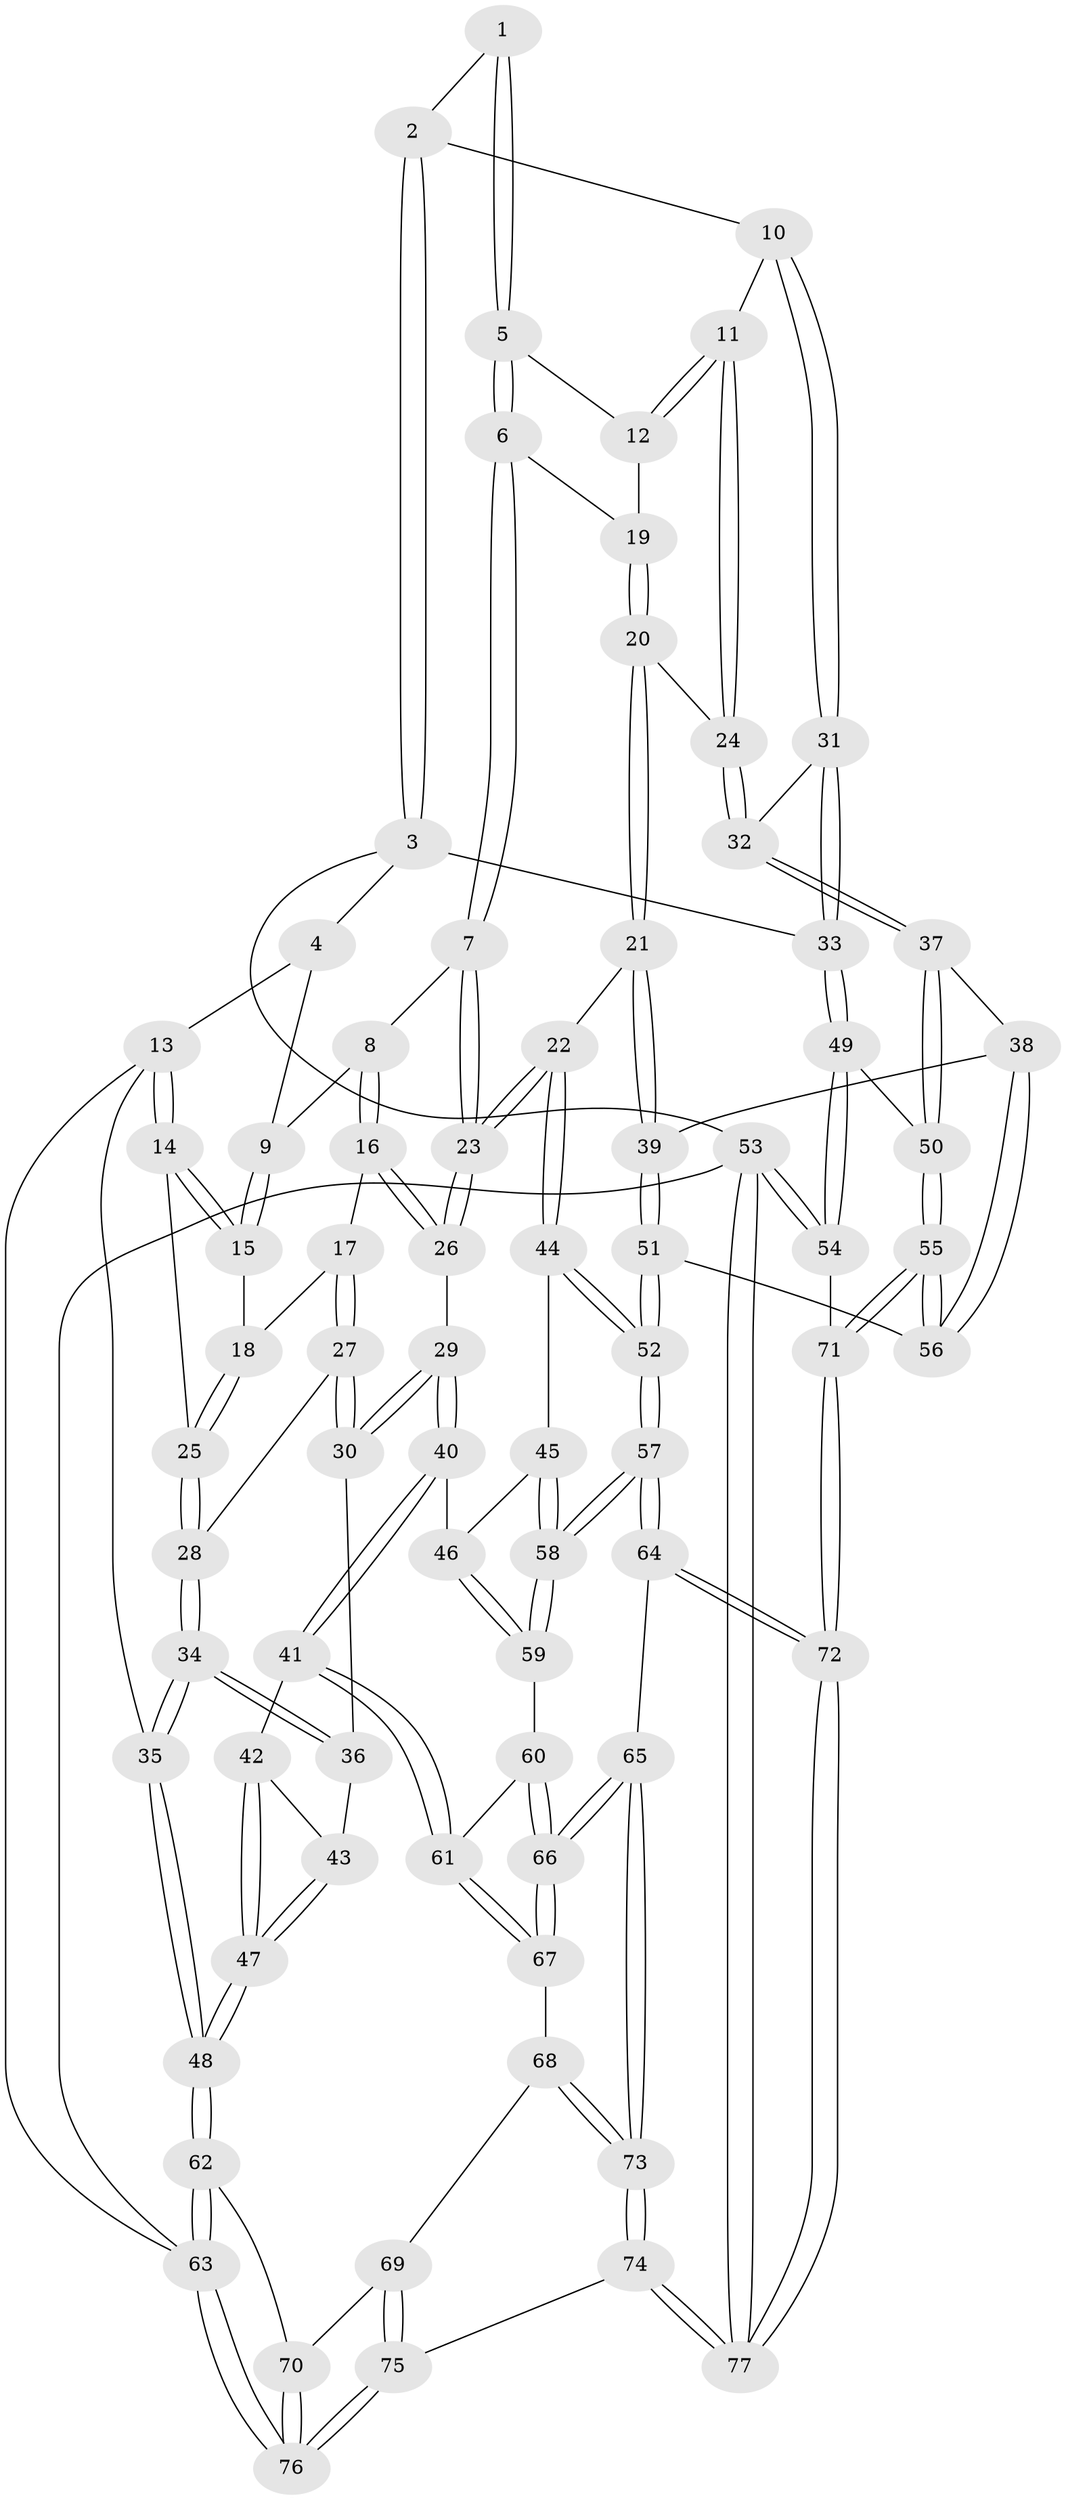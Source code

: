 // Generated by graph-tools (version 1.1) at 2025/27/03/09/25 03:27:16]
// undirected, 77 vertices, 189 edges
graph export_dot {
graph [start="1"]
  node [color=gray90,style=filled];
  1 [pos="+0.7690118392542188+0"];
  2 [pos="+0.9282301080664386+0.03678962061542719"];
  3 [pos="+1+0.22149011454794343"];
  4 [pos="+0.7567195361847948+0"];
  5 [pos="+0.7670245067603183+0"];
  6 [pos="+0.5433461509509522+0.1828286481284422"];
  7 [pos="+0.5079252860291114+0.18930126115256726"];
  8 [pos="+0.40826209153291515+0.0886224148114192"];
  9 [pos="+0.38258011060334685+0"];
  10 [pos="+0.9355785957062362+0.24834476016594564"];
  11 [pos="+0.9202925245712741+0.24650799775997995"];
  12 [pos="+0.7679650278673975+0.13676076050694919"];
  13 [pos="+0+0"];
  14 [pos="+0+0"];
  15 [pos="+0+0"];
  16 [pos="+0.29082865935145835+0.21703282161130819"];
  17 [pos="+0.26429909036132765+0.221518017703277"];
  18 [pos="+0.12470605883144036+0.13774107437238065"];
  19 [pos="+0.7126651855818923+0.18413656576825316"];
  20 [pos="+0.6897363436979806+0.4033261765625786"];
  21 [pos="+0.603593632629458+0.43890062362100485"];
  22 [pos="+0.5202364119848466+0.41590857711127116"];
  23 [pos="+0.5179061816315231+0.4103262736231285"];
  24 [pos="+0.73912912724923+0.4098036578417809"];
  25 [pos="+0.10563021094682398+0.30607208999331365"];
  26 [pos="+0.33184319616651714+0.31139673776434024"];
  27 [pos="+0.14543603379967943+0.3524839106342513"];
  28 [pos="+0.10985785377947893+0.3432661833796224"];
  29 [pos="+0.22995485098133558+0.45669195588873585"];
  30 [pos="+0.22159723570099626+0.451359718309056"];
  31 [pos="+1+0.3088496668376889"];
  32 [pos="+0.8499947380910867+0.49726596309445487"];
  33 [pos="+1+0.30801771337395634"];
  34 [pos="+0+0.41294153764834174"];
  35 [pos="+0+0.4136461252538344"];
  36 [pos="+0.07296216647113418+0.5157304114217806"];
  37 [pos="+0.8538493440854216+0.5363806548432308"];
  38 [pos="+0.7513195452626636+0.5886259343250232"];
  39 [pos="+0.6370366459146334+0.5653086152793159"];
  40 [pos="+0.24681321912955329+0.4794979968162081"];
  41 [pos="+0.15103447195679018+0.6706486668194762"];
  42 [pos="+0.14424242823437936+0.6682931831907271"];
  43 [pos="+0.0857662089719085+0.5469939990479922"];
  44 [pos="+0.41828152819240055+0.5089887191342268"];
  45 [pos="+0.4071416084826585+0.5131543409337654"];
  46 [pos="+0.3853773812870427+0.5206452975225193"];
  47 [pos="+0+0.670359044108883"];
  48 [pos="+0+0.6741968277162167"];
  49 [pos="+1+0.638506695320028"];
  50 [pos="+0.9000327754961286+0.6252511087707002"];
  51 [pos="+0.617305668091056+0.7317728341335797"];
  52 [pos="+0.5615227306587877+0.7630062110376271"];
  53 [pos="+1+1"];
  54 [pos="+1+0.7637940933860496"];
  55 [pos="+0.8044590101428661+0.7722718867787569"];
  56 [pos="+0.7699472834131194+0.7589696168420645"];
  57 [pos="+0.5154603394182258+0.8161174972915286"];
  58 [pos="+0.4476846588768644+0.7306853041098383"];
  59 [pos="+0.35312288820620913+0.6233230328490601"];
  60 [pos="+0.3117843053922311+0.6692315305165375"];
  61 [pos="+0.16491823155977445+0.6901846138062536"];
  62 [pos="+0+0.877961484935108"];
  63 [pos="+0+1"];
  64 [pos="+0.5076577243060639+0.830522595665009"];
  65 [pos="+0.4249825447876616+0.8992497266373021"];
  66 [pos="+0.3950097265428848+0.8733171550558726"];
  67 [pos="+0.17259133649993644+0.7715788058031525"];
  68 [pos="+0.1420138385131686+0.8164113134814267"];
  69 [pos="+0.1264556454166257+0.8342861779511518"];
  70 [pos="+0.050387891565553726+0.8690024028296532"];
  71 [pos="+0.846326498363437+0.8530979905370382"];
  72 [pos="+0.8167449050858104+1"];
  73 [pos="+0.38431023427487637+1"];
  74 [pos="+0.3590270495167111+1"];
  75 [pos="+0.31417406956207655+1"];
  76 [pos="+0.23885127297530004+1"];
  77 [pos="+0.8620123970326872+1"];
  1 -- 2;
  1 -- 5;
  1 -- 5;
  2 -- 3;
  2 -- 3;
  2 -- 10;
  3 -- 4;
  3 -- 33;
  3 -- 53;
  4 -- 9;
  4 -- 13;
  5 -- 6;
  5 -- 6;
  5 -- 12;
  6 -- 7;
  6 -- 7;
  6 -- 19;
  7 -- 8;
  7 -- 23;
  7 -- 23;
  8 -- 9;
  8 -- 16;
  8 -- 16;
  9 -- 15;
  9 -- 15;
  10 -- 11;
  10 -- 31;
  10 -- 31;
  11 -- 12;
  11 -- 12;
  11 -- 24;
  11 -- 24;
  12 -- 19;
  13 -- 14;
  13 -- 14;
  13 -- 35;
  13 -- 63;
  14 -- 15;
  14 -- 15;
  14 -- 25;
  15 -- 18;
  16 -- 17;
  16 -- 26;
  16 -- 26;
  17 -- 18;
  17 -- 27;
  17 -- 27;
  18 -- 25;
  18 -- 25;
  19 -- 20;
  19 -- 20;
  20 -- 21;
  20 -- 21;
  20 -- 24;
  21 -- 22;
  21 -- 39;
  21 -- 39;
  22 -- 23;
  22 -- 23;
  22 -- 44;
  22 -- 44;
  23 -- 26;
  23 -- 26;
  24 -- 32;
  24 -- 32;
  25 -- 28;
  25 -- 28;
  26 -- 29;
  27 -- 28;
  27 -- 30;
  27 -- 30;
  28 -- 34;
  28 -- 34;
  29 -- 30;
  29 -- 30;
  29 -- 40;
  29 -- 40;
  30 -- 36;
  31 -- 32;
  31 -- 33;
  31 -- 33;
  32 -- 37;
  32 -- 37;
  33 -- 49;
  33 -- 49;
  34 -- 35;
  34 -- 35;
  34 -- 36;
  34 -- 36;
  35 -- 48;
  35 -- 48;
  36 -- 43;
  37 -- 38;
  37 -- 50;
  37 -- 50;
  38 -- 39;
  38 -- 56;
  38 -- 56;
  39 -- 51;
  39 -- 51;
  40 -- 41;
  40 -- 41;
  40 -- 46;
  41 -- 42;
  41 -- 61;
  41 -- 61;
  42 -- 43;
  42 -- 47;
  42 -- 47;
  43 -- 47;
  43 -- 47;
  44 -- 45;
  44 -- 52;
  44 -- 52;
  45 -- 46;
  45 -- 58;
  45 -- 58;
  46 -- 59;
  46 -- 59;
  47 -- 48;
  47 -- 48;
  48 -- 62;
  48 -- 62;
  49 -- 50;
  49 -- 54;
  49 -- 54;
  50 -- 55;
  50 -- 55;
  51 -- 52;
  51 -- 52;
  51 -- 56;
  52 -- 57;
  52 -- 57;
  53 -- 54;
  53 -- 54;
  53 -- 77;
  53 -- 77;
  53 -- 63;
  54 -- 71;
  55 -- 56;
  55 -- 56;
  55 -- 71;
  55 -- 71;
  57 -- 58;
  57 -- 58;
  57 -- 64;
  57 -- 64;
  58 -- 59;
  58 -- 59;
  59 -- 60;
  60 -- 61;
  60 -- 66;
  60 -- 66;
  61 -- 67;
  61 -- 67;
  62 -- 63;
  62 -- 63;
  62 -- 70;
  63 -- 76;
  63 -- 76;
  64 -- 65;
  64 -- 72;
  64 -- 72;
  65 -- 66;
  65 -- 66;
  65 -- 73;
  65 -- 73;
  66 -- 67;
  66 -- 67;
  67 -- 68;
  68 -- 69;
  68 -- 73;
  68 -- 73;
  69 -- 70;
  69 -- 75;
  69 -- 75;
  70 -- 76;
  70 -- 76;
  71 -- 72;
  71 -- 72;
  72 -- 77;
  72 -- 77;
  73 -- 74;
  73 -- 74;
  74 -- 75;
  74 -- 77;
  74 -- 77;
  75 -- 76;
  75 -- 76;
}
